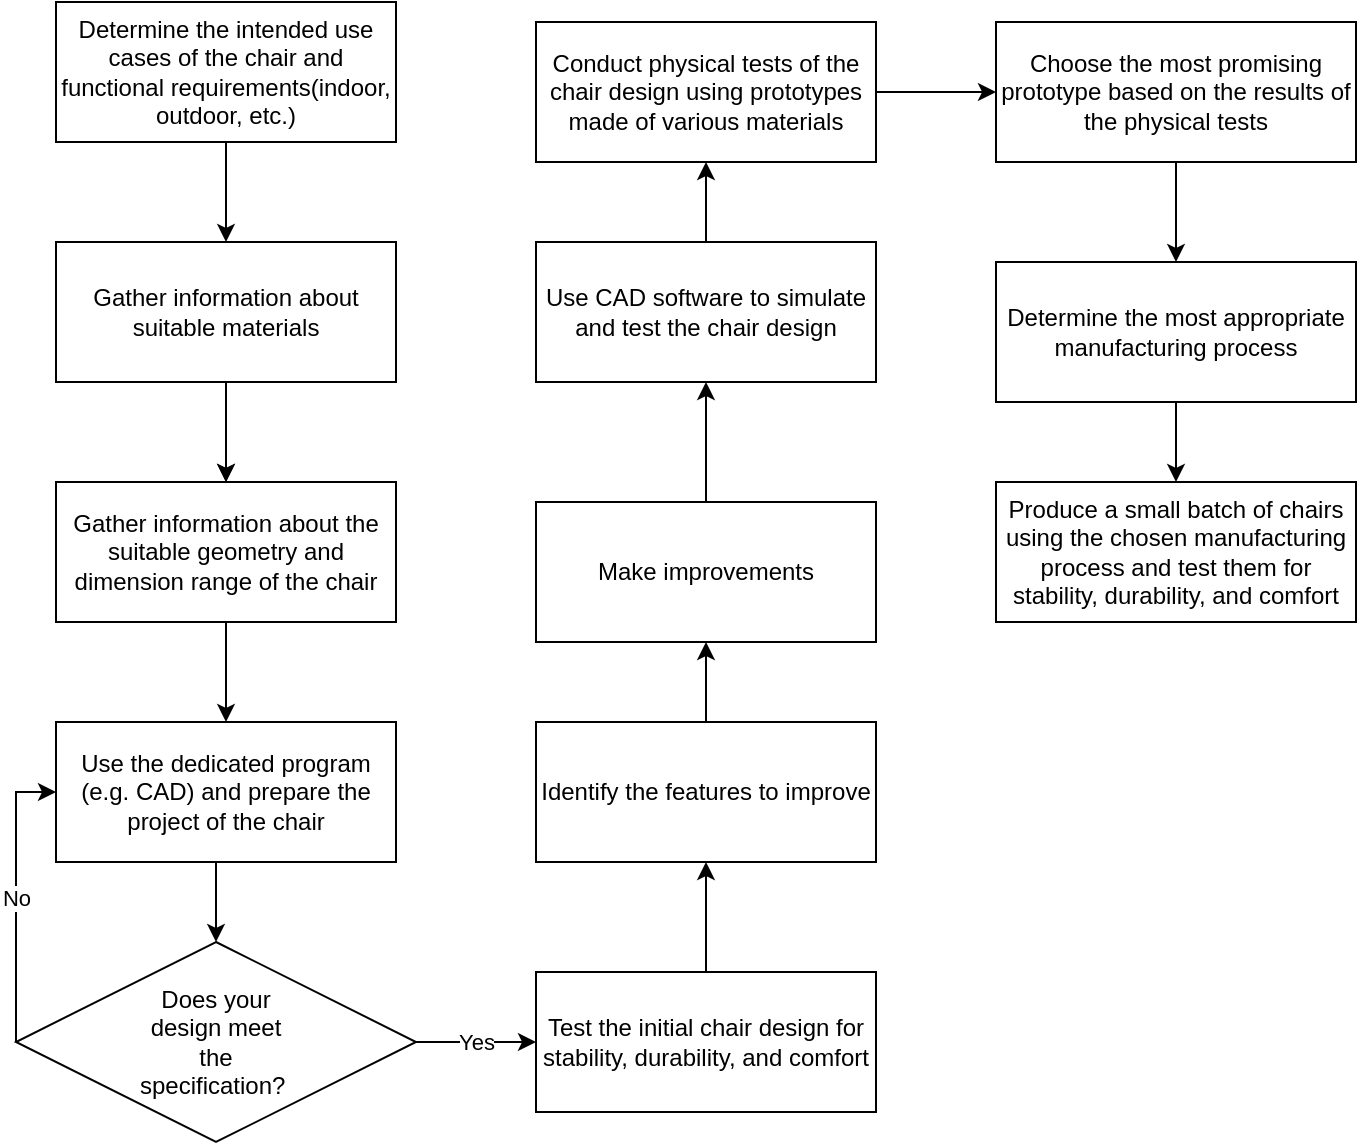 <mxfile version="21.0.2" type="device"><diagram name="Strona-1" id="0LFFh7166QuysFK4rI6_"><mxGraphModel dx="954" dy="616" grid="1" gridSize="10" guides="1" tooltips="1" connect="1" arrows="1" fold="1" page="1" pageScale="1" pageWidth="827" pageHeight="1169" background="#ffffff" math="0" shadow="0"><root><mxCell id="0"/><mxCell id="1" parent="0"/><mxCell id="X0aU8UD_x3ppHJZ4A3IN-1" value="Determine the intended use cases of the chair and functional requirements(indoor, outdoor, etc.)" style="html=1;whiteSpace=wrap;" vertex="1" parent="1"><mxGeometry x="80" y="40" width="170" height="70" as="geometry"/></mxCell><mxCell id="X0aU8UD_x3ppHJZ4A3IN-13" value="" style="edgeStyle=orthogonalEdgeStyle;rounded=0;orthogonalLoop=1;jettySize=auto;html=1;" edge="1" parent="1" source="X0aU8UD_x3ppHJZ4A3IN-2" target="X0aU8UD_x3ppHJZ4A3IN-3"><mxGeometry relative="1" as="geometry"/></mxCell><mxCell id="X0aU8UD_x3ppHJZ4A3IN-2" value="Gather information about suitable materials" style="html=1;whiteSpace=wrap;" vertex="1" parent="1"><mxGeometry x="80" y="160" width="170" height="70" as="geometry"/></mxCell><mxCell id="X0aU8UD_x3ppHJZ4A3IN-3" value="Gather information about the suitable geometry and dimension range of the chair" style="html=1;whiteSpace=wrap;" vertex="1" parent="1"><mxGeometry x="80" y="280" width="170" height="70" as="geometry"/></mxCell><mxCell id="X0aU8UD_x3ppHJZ4A3IN-4" value="Use the dedicated program (e.g. CAD) and prepare the project of the chair" style="html=1;whiteSpace=wrap;" vertex="1" parent="1"><mxGeometry x="80" y="400" width="170" height="70" as="geometry"/></mxCell><mxCell id="X0aU8UD_x3ppHJZ4A3IN-5" value="" style="rhombus;whiteSpace=wrap;html=1;" vertex="1" parent="1"><mxGeometry x="60" y="510" width="200" height="100" as="geometry"/></mxCell><mxCell id="X0aU8UD_x3ppHJZ4A3IN-6" value="Does your design meet the specification?&amp;nbsp;" style="text;html=1;strokeColor=none;fillColor=none;align=center;verticalAlign=middle;whiteSpace=wrap;rounded=0;" vertex="1" parent="1"><mxGeometry x="130" y="545" width="60" height="30" as="geometry"/></mxCell><mxCell id="X0aU8UD_x3ppHJZ4A3IN-7" value="" style="endArrow=classic;html=1;rounded=0;exitX=0;exitY=0.5;exitDx=0;exitDy=0;entryX=0;entryY=0.5;entryDx=0;entryDy=0;" edge="1" parent="1" source="X0aU8UD_x3ppHJZ4A3IN-5" target="X0aU8UD_x3ppHJZ4A3IN-4"><mxGeometry relative="1" as="geometry"><mxPoint x="360" y="480" as="sourcePoint"/><mxPoint x="60" y="420" as="targetPoint"/><Array as="points"><mxPoint x="60" y="435"/><mxPoint x="70" y="435"/></Array></mxGeometry></mxCell><mxCell id="X0aU8UD_x3ppHJZ4A3IN-8" value="No" style="edgeLabel;resizable=0;html=1;align=center;verticalAlign=middle;" connectable="0" vertex="1" parent="X0aU8UD_x3ppHJZ4A3IN-7"><mxGeometry relative="1" as="geometry"/></mxCell><mxCell id="X0aU8UD_x3ppHJZ4A3IN-9" value="" style="endArrow=classic;html=1;rounded=0;exitX=1;exitY=0.5;exitDx=0;exitDy=0;" edge="1" parent="1" source="X0aU8UD_x3ppHJZ4A3IN-5"><mxGeometry relative="1" as="geometry"><mxPoint x="410" y="350" as="sourcePoint"/><mxPoint x="320" y="560" as="targetPoint"/></mxGeometry></mxCell><mxCell id="X0aU8UD_x3ppHJZ4A3IN-10" value="Yes" style="edgeLabel;resizable=0;html=1;align=center;verticalAlign=middle;" connectable="0" vertex="1" parent="X0aU8UD_x3ppHJZ4A3IN-9"><mxGeometry relative="1" as="geometry"/></mxCell><mxCell id="X0aU8UD_x3ppHJZ4A3IN-11" value="" style="endArrow=classic;html=1;rounded=0;exitX=0.5;exitY=1;exitDx=0;exitDy=0;" edge="1" parent="1" source="X0aU8UD_x3ppHJZ4A3IN-2" target="X0aU8UD_x3ppHJZ4A3IN-3"><mxGeometry relative="1" as="geometry"><mxPoint x="410" y="440" as="sourcePoint"/><mxPoint x="510" y="440" as="targetPoint"/></mxGeometry></mxCell><mxCell id="X0aU8UD_x3ppHJZ4A3IN-12" value="&lt;br&gt;" style="edgeLabel;resizable=0;html=1;align=center;verticalAlign=middle;" connectable="0" vertex="1" parent="X0aU8UD_x3ppHJZ4A3IN-11"><mxGeometry relative="1" as="geometry"/></mxCell><mxCell id="X0aU8UD_x3ppHJZ4A3IN-14" value="" style="endArrow=classic;html=1;rounded=0;exitX=0.5;exitY=1;exitDx=0;exitDy=0;" edge="1" parent="1" source="X0aU8UD_x3ppHJZ4A3IN-3" target="X0aU8UD_x3ppHJZ4A3IN-4"><mxGeometry width="50" height="50" relative="1" as="geometry"><mxPoint x="430" y="460" as="sourcePoint"/><mxPoint x="480" y="410" as="targetPoint"/></mxGeometry></mxCell><mxCell id="X0aU8UD_x3ppHJZ4A3IN-15" value="" style="endArrow=classic;html=1;rounded=0;entryX=0.5;entryY=0;entryDx=0;entryDy=0;" edge="1" parent="1" target="X0aU8UD_x3ppHJZ4A3IN-5"><mxGeometry width="50" height="50" relative="1" as="geometry"><mxPoint x="160" y="470" as="sourcePoint"/><mxPoint x="480" y="410" as="targetPoint"/></mxGeometry></mxCell><mxCell id="X0aU8UD_x3ppHJZ4A3IN-17" value="Test the initial chair design for stability, durability, and comfort " style="html=1;whiteSpace=wrap;" vertex="1" parent="1"><mxGeometry x="320" y="525" width="170" height="70" as="geometry"/></mxCell><mxCell id="X0aU8UD_x3ppHJZ4A3IN-18" value="Identify the features to improve" style="html=1;whiteSpace=wrap;" vertex="1" parent="1"><mxGeometry x="320" y="400" width="170" height="70" as="geometry"/></mxCell><mxCell id="X0aU8UD_x3ppHJZ4A3IN-19" value="Make improvements" style="html=1;whiteSpace=wrap;" vertex="1" parent="1"><mxGeometry x="320" y="290" width="170" height="70" as="geometry"/></mxCell><mxCell id="X0aU8UD_x3ppHJZ4A3IN-26" value="Use CAD software to simulate and test the chair design" style="html=1;whiteSpace=wrap;" vertex="1" parent="1"><mxGeometry x="320" y="160" width="170" height="70" as="geometry"/></mxCell><mxCell id="X0aU8UD_x3ppHJZ4A3IN-27" value="Conduct physical tests of the chair design using prototypes made of various materials" style="html=1;whiteSpace=wrap;" vertex="1" parent="1"><mxGeometry x="320" y="50" width="170" height="70" as="geometry"/></mxCell><mxCell id="X0aU8UD_x3ppHJZ4A3IN-28" value="Choose the most promising prototype based on the results of the physical tests " style="html=1;whiteSpace=wrap;" vertex="1" parent="1"><mxGeometry x="550" y="50" width="180" height="70" as="geometry"/></mxCell><mxCell id="X0aU8UD_x3ppHJZ4A3IN-30" value="Determine the most appropriate manufacturing process" style="html=1;whiteSpace=wrap;" vertex="1" parent="1"><mxGeometry x="550" y="170" width="180" height="70" as="geometry"/></mxCell><mxCell id="X0aU8UD_x3ppHJZ4A3IN-31" value="Produce a small batch of chairs using the chosen manufacturing process and test them for stability, durability, and comfort" style="html=1;whiteSpace=wrap;" vertex="1" parent="1"><mxGeometry x="550" y="280" width="180" height="70" as="geometry"/></mxCell><mxCell id="X0aU8UD_x3ppHJZ4A3IN-32" value="" style="endArrow=classic;html=1;rounded=0;exitX=0.5;exitY=1;exitDx=0;exitDy=0;entryX=0.5;entryY=0;entryDx=0;entryDy=0;" edge="1" parent="1" source="X0aU8UD_x3ppHJZ4A3IN-1" target="X0aU8UD_x3ppHJZ4A3IN-2"><mxGeometry width="50" height="50" relative="1" as="geometry"><mxPoint x="370" y="430" as="sourcePoint"/><mxPoint x="420" y="380" as="targetPoint"/></mxGeometry></mxCell><mxCell id="X0aU8UD_x3ppHJZ4A3IN-33" value="" style="endArrow=classic;html=1;rounded=0;exitX=0.5;exitY=0;exitDx=0;exitDy=0;entryX=0.5;entryY=1;entryDx=0;entryDy=0;" edge="1" parent="1" source="X0aU8UD_x3ppHJZ4A3IN-17" target="X0aU8UD_x3ppHJZ4A3IN-18"><mxGeometry width="50" height="50" relative="1" as="geometry"><mxPoint x="370" y="430" as="sourcePoint"/><mxPoint x="420" y="380" as="targetPoint"/></mxGeometry></mxCell><mxCell id="X0aU8UD_x3ppHJZ4A3IN-36" value="" style="endArrow=classic;html=1;rounded=0;exitX=0.5;exitY=0;exitDx=0;exitDy=0;entryX=0.5;entryY=1;entryDx=0;entryDy=0;" edge="1" parent="1" source="X0aU8UD_x3ppHJZ4A3IN-18" target="X0aU8UD_x3ppHJZ4A3IN-19"><mxGeometry width="50" height="50" relative="1" as="geometry"><mxPoint x="370" y="430" as="sourcePoint"/><mxPoint x="420" y="380" as="targetPoint"/></mxGeometry></mxCell><mxCell id="X0aU8UD_x3ppHJZ4A3IN-37" value="" style="endArrow=classic;html=1;rounded=0;entryX=0.5;entryY=1;entryDx=0;entryDy=0;" edge="1" parent="1" source="X0aU8UD_x3ppHJZ4A3IN-19" target="X0aU8UD_x3ppHJZ4A3IN-26"><mxGeometry width="50" height="50" relative="1" as="geometry"><mxPoint x="370" y="430" as="sourcePoint"/><mxPoint x="420" y="380" as="targetPoint"/></mxGeometry></mxCell><mxCell id="X0aU8UD_x3ppHJZ4A3IN-38" value="" style="endArrow=classic;html=1;rounded=0;exitX=0.5;exitY=0;exitDx=0;exitDy=0;" edge="1" parent="1" source="X0aU8UD_x3ppHJZ4A3IN-26" target="X0aU8UD_x3ppHJZ4A3IN-27"><mxGeometry width="50" height="50" relative="1" as="geometry"><mxPoint x="370" y="430" as="sourcePoint"/><mxPoint x="420" y="380" as="targetPoint"/></mxGeometry></mxCell><mxCell id="X0aU8UD_x3ppHJZ4A3IN-39" value="" style="endArrow=classic;html=1;rounded=0;entryX=0;entryY=0.5;entryDx=0;entryDy=0;exitX=1;exitY=0.5;exitDx=0;exitDy=0;" edge="1" parent="1" source="X0aU8UD_x3ppHJZ4A3IN-27" target="X0aU8UD_x3ppHJZ4A3IN-28"><mxGeometry width="50" height="50" relative="1" as="geometry"><mxPoint x="370" y="270" as="sourcePoint"/><mxPoint x="420" y="220" as="targetPoint"/></mxGeometry></mxCell><mxCell id="X0aU8UD_x3ppHJZ4A3IN-40" value="" style="endArrow=classic;html=1;rounded=0;entryX=0.5;entryY=0;entryDx=0;entryDy=0;exitX=0.5;exitY=1;exitDx=0;exitDy=0;" edge="1" parent="1" source="X0aU8UD_x3ppHJZ4A3IN-28" target="X0aU8UD_x3ppHJZ4A3IN-30"><mxGeometry width="50" height="50" relative="1" as="geometry"><mxPoint x="370" y="270" as="sourcePoint"/><mxPoint x="420" y="220" as="targetPoint"/></mxGeometry></mxCell><mxCell id="X0aU8UD_x3ppHJZ4A3IN-41" value="" style="endArrow=classic;html=1;rounded=0;exitX=0.5;exitY=1;exitDx=0;exitDy=0;entryX=0.5;entryY=0;entryDx=0;entryDy=0;" edge="1" parent="1" source="X0aU8UD_x3ppHJZ4A3IN-30" target="X0aU8UD_x3ppHJZ4A3IN-31"><mxGeometry width="50" height="50" relative="1" as="geometry"><mxPoint x="370" y="270" as="sourcePoint"/><mxPoint x="420" y="220" as="targetPoint"/></mxGeometry></mxCell></root></mxGraphModel></diagram></mxfile>